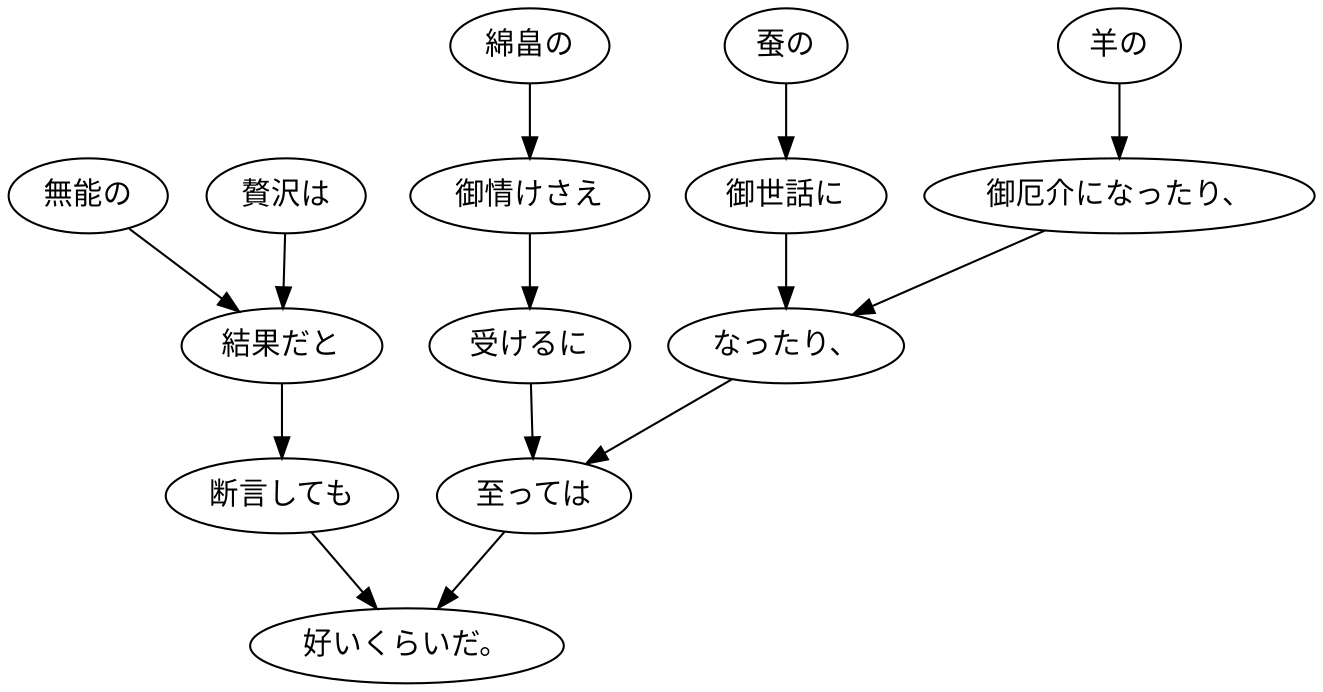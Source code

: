 digraph graph3368 {
	node0 [label="羊の"];
	node1 [label="御厄介になったり、"];
	node2 [label="蚕の"];
	node3 [label="御世話に"];
	node4 [label="なったり、"];
	node5 [label="綿畠の"];
	node6 [label="御情けさえ"];
	node7 [label="受けるに"];
	node8 [label="至っては"];
	node9 [label="贅沢は"];
	node10 [label="無能の"];
	node11 [label="結果だと"];
	node12 [label="断言しても"];
	node13 [label="好いくらいだ。"];
	node0 -> node1;
	node1 -> node4;
	node2 -> node3;
	node3 -> node4;
	node4 -> node8;
	node5 -> node6;
	node6 -> node7;
	node7 -> node8;
	node8 -> node13;
	node9 -> node11;
	node10 -> node11;
	node11 -> node12;
	node12 -> node13;
}
